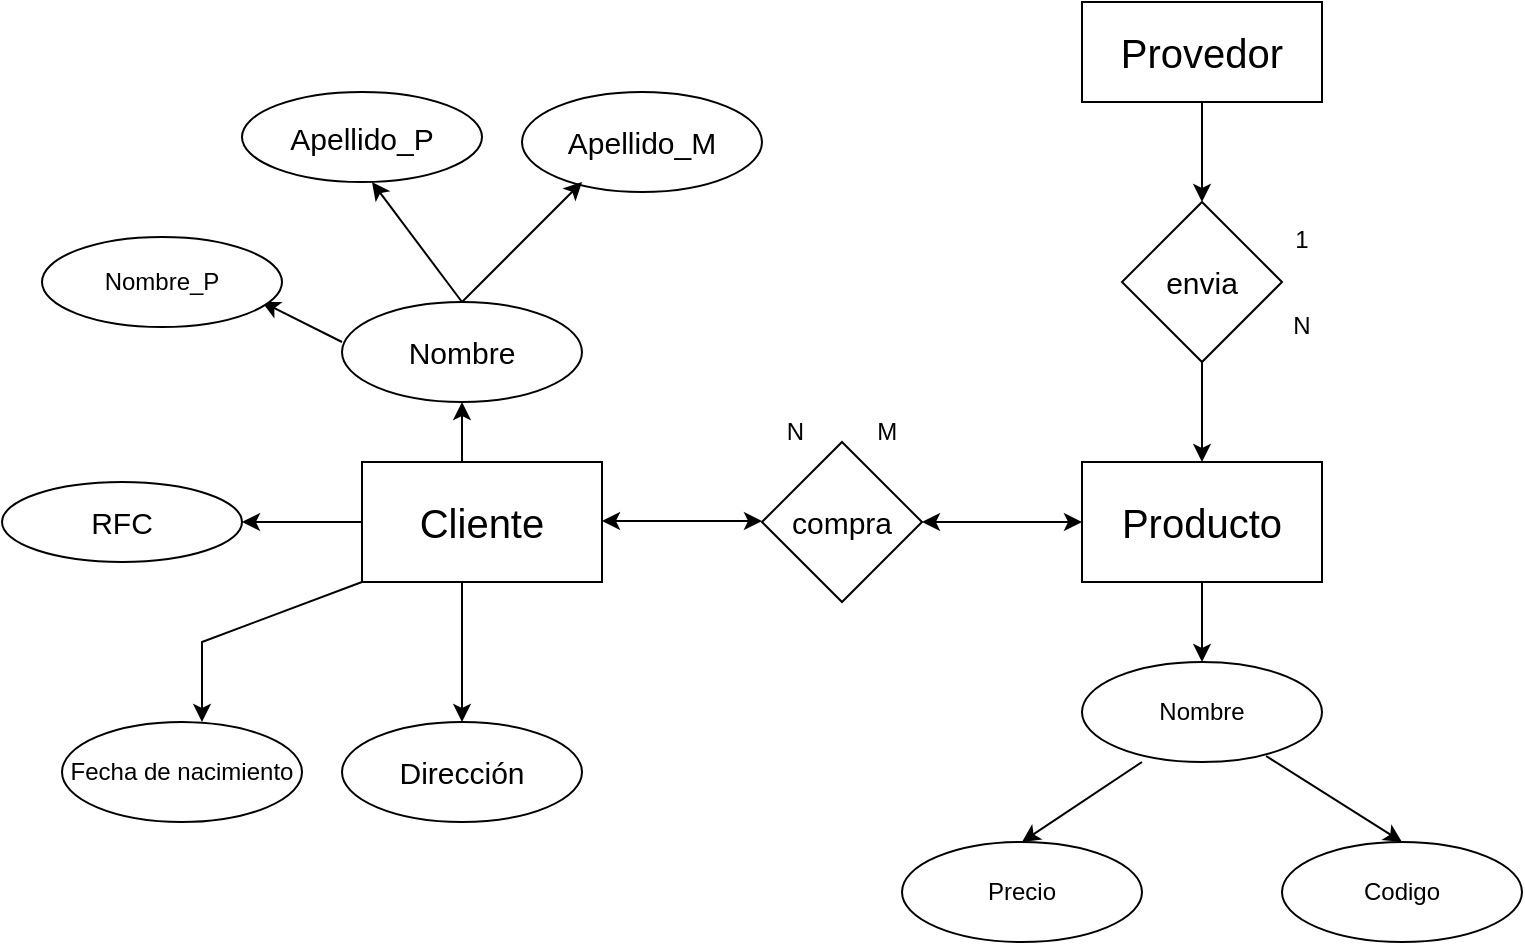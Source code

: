 <mxfile version="21.6.9" type="github">
  <diagram name="Página-1" id="UXr0uqHxn9h52GKA3z9I">
    <mxGraphModel dx="1434" dy="790" grid="1" gridSize="10" guides="1" tooltips="1" connect="1" arrows="1" fold="1" page="1" pageScale="1" pageWidth="827" pageHeight="1169" math="0" shadow="0">
      <root>
        <mxCell id="0" />
        <mxCell id="1" parent="0" />
        <mxCell id="mal3xLpljSI3LZqeetT--2" value="&lt;font style=&quot;font-size: 20px;&quot;&gt;Cliente&lt;/font&gt;" style="rounded=0;whiteSpace=wrap;html=1;" parent="1" vertex="1">
          <mxGeometry x="190" y="270" width="120" height="60" as="geometry" />
        </mxCell>
        <mxCell id="mal3xLpljSI3LZqeetT--4" value="&lt;span style=&quot;font-size: 15px;&quot;&gt;compra&lt;/span&gt;" style="rhombus;whiteSpace=wrap;html=1;" parent="1" vertex="1">
          <mxGeometry x="390" y="260" width="80" height="80" as="geometry" />
        </mxCell>
        <mxCell id="mal3xLpljSI3LZqeetT--5" value="" style="endArrow=classic;startArrow=classic;html=1;rounded=0;entryX=0;entryY=0.5;entryDx=0;entryDy=0;" parent="1" edge="1">
          <mxGeometry width="50" height="50" relative="1" as="geometry">
            <mxPoint x="310" y="299.5" as="sourcePoint" />
            <mxPoint x="390" y="299.5" as="targetPoint" />
          </mxGeometry>
        </mxCell>
        <mxCell id="mal3xLpljSI3LZqeetT--6" value="" style="endArrow=classic;startArrow=classic;html=1;rounded=0;entryX=0;entryY=0.5;entryDx=0;entryDy=0;" parent="1" edge="1">
          <mxGeometry width="50" height="50" relative="1" as="geometry">
            <mxPoint x="470" y="300" as="sourcePoint" />
            <mxPoint x="550" y="300" as="targetPoint" />
          </mxGeometry>
        </mxCell>
        <mxCell id="mal3xLpljSI3LZqeetT--7" value="&lt;span style=&quot;font-size: 20px;&quot;&gt;Producto&lt;/span&gt;" style="rounded=0;whiteSpace=wrap;html=1;" parent="1" vertex="1">
          <mxGeometry x="550" y="270" width="120" height="60" as="geometry" />
        </mxCell>
        <mxCell id="EY8pLNaC4EtLznsLtRd5-4" value="&lt;font style=&quot;font-size: 20px;&quot;&gt;Provedor&lt;/font&gt;" style="rounded=0;whiteSpace=wrap;html=1;" vertex="1" parent="1">
          <mxGeometry x="550" y="40" width="120" height="50" as="geometry" />
        </mxCell>
        <mxCell id="EY8pLNaC4EtLznsLtRd5-6" value="N&amp;nbsp; &amp;nbsp; &amp;nbsp; &amp;nbsp; &amp;nbsp; &amp;nbsp;M" style="text;strokeColor=none;align=center;fillColor=none;html=1;verticalAlign=middle;whiteSpace=wrap;rounded=0;" vertex="1" parent="1">
          <mxGeometry x="400" y="240" width="60" height="30" as="geometry" />
        </mxCell>
        <mxCell id="EY8pLNaC4EtLznsLtRd5-7" value="&lt;font style=&quot;font-size: 15px;&quot;&gt;envia&lt;/font&gt;" style="rhombus;whiteSpace=wrap;html=1;" vertex="1" parent="1">
          <mxGeometry x="570" y="140" width="80" height="80" as="geometry" />
        </mxCell>
        <mxCell id="EY8pLNaC4EtLznsLtRd5-9" value="" style="endArrow=classic;html=1;rounded=0;entryX=0.5;entryY=0;entryDx=0;entryDy=0;" edge="1" parent="1" target="EY8pLNaC4EtLznsLtRd5-7">
          <mxGeometry width="50" height="50" relative="1" as="geometry">
            <mxPoint x="610" y="90" as="sourcePoint" />
            <mxPoint x="660" y="40" as="targetPoint" />
          </mxGeometry>
        </mxCell>
        <mxCell id="EY8pLNaC4EtLznsLtRd5-11" value="" style="endArrow=classic;html=1;rounded=0;entryX=0.5;entryY=0;entryDx=0;entryDy=0;" edge="1" parent="1" target="mal3xLpljSI3LZqeetT--7">
          <mxGeometry width="50" height="50" relative="1" as="geometry">
            <mxPoint x="610" y="220" as="sourcePoint" />
            <mxPoint x="660" y="170" as="targetPoint" />
          </mxGeometry>
        </mxCell>
        <mxCell id="EY8pLNaC4EtLznsLtRd5-12" value="1&lt;br&gt;&lt;br&gt;&lt;br&gt;N" style="text;strokeColor=none;align=center;fillColor=none;html=1;verticalAlign=middle;whiteSpace=wrap;rounded=0;" vertex="1" parent="1">
          <mxGeometry x="630" y="165" width="60" height="30" as="geometry" />
        </mxCell>
        <mxCell id="EY8pLNaC4EtLznsLtRd5-13" value="" style="endArrow=classic;html=1;rounded=0;" edge="1" parent="1">
          <mxGeometry width="50" height="50" relative="1" as="geometry">
            <mxPoint x="240" y="270" as="sourcePoint" />
            <mxPoint x="240" y="240" as="targetPoint" />
          </mxGeometry>
        </mxCell>
        <mxCell id="EY8pLNaC4EtLznsLtRd5-14" value="" style="endArrow=classic;html=1;rounded=0;" edge="1" parent="1">
          <mxGeometry width="50" height="50" relative="1" as="geometry">
            <mxPoint x="240" y="330" as="sourcePoint" />
            <mxPoint x="240" y="400" as="targetPoint" />
          </mxGeometry>
        </mxCell>
        <mxCell id="EY8pLNaC4EtLznsLtRd5-15" value="" style="endArrow=classic;html=1;rounded=0;" edge="1" parent="1">
          <mxGeometry width="50" height="50" relative="1" as="geometry">
            <mxPoint x="190" y="300" as="sourcePoint" />
            <mxPoint x="130" y="300" as="targetPoint" />
          </mxGeometry>
        </mxCell>
        <mxCell id="EY8pLNaC4EtLznsLtRd5-16" value="&lt;font style=&quot;font-size: 15px;&quot;&gt;Nombre&lt;/font&gt;" style="ellipse;whiteSpace=wrap;html=1;" vertex="1" parent="1">
          <mxGeometry x="180" y="190" width="120" height="50" as="geometry" />
        </mxCell>
        <mxCell id="EY8pLNaC4EtLznsLtRd5-17" value="&lt;font style=&quot;font-size: 15px;&quot;&gt;Apellido_M&lt;/font&gt;" style="ellipse;whiteSpace=wrap;html=1;" vertex="1" parent="1">
          <mxGeometry x="270" y="85" width="120" height="50" as="geometry" />
        </mxCell>
        <mxCell id="EY8pLNaC4EtLznsLtRd5-20" value="&lt;font style=&quot;font-size: 15px;&quot;&gt;RFC&lt;/font&gt;" style="ellipse;whiteSpace=wrap;html=1;" vertex="1" parent="1">
          <mxGeometry x="10" y="280" width="120" height="40" as="geometry" />
        </mxCell>
        <mxCell id="EY8pLNaC4EtLznsLtRd5-21" value="&lt;font style=&quot;font-size: 15px;&quot;&gt;Dirección&lt;/font&gt;" style="ellipse;whiteSpace=wrap;html=1;" vertex="1" parent="1">
          <mxGeometry x="180" y="400" width="120" height="50" as="geometry" />
        </mxCell>
        <mxCell id="EY8pLNaC4EtLznsLtRd5-24" value="" style="endArrow=classic;html=1;rounded=0;" edge="1" parent="1">
          <mxGeometry width="50" height="50" relative="1" as="geometry">
            <mxPoint x="190" y="330" as="sourcePoint" />
            <mxPoint x="110" y="400" as="targetPoint" />
            <Array as="points">
              <mxPoint x="110" y="360" />
            </Array>
          </mxGeometry>
        </mxCell>
        <mxCell id="EY8pLNaC4EtLznsLtRd5-25" value="Fecha de nacimiento" style="ellipse;whiteSpace=wrap;html=1;" vertex="1" parent="1">
          <mxGeometry x="40" y="400" width="120" height="50" as="geometry" />
        </mxCell>
        <mxCell id="EY8pLNaC4EtLznsLtRd5-26" value="Nombre" style="ellipse;whiteSpace=wrap;html=1;" vertex="1" parent="1">
          <mxGeometry x="550" y="370" width="120" height="50" as="geometry" />
        </mxCell>
        <mxCell id="EY8pLNaC4EtLznsLtRd5-27" value="Precio" style="ellipse;whiteSpace=wrap;html=1;" vertex="1" parent="1">
          <mxGeometry x="460" y="460" width="120" height="50" as="geometry" />
        </mxCell>
        <mxCell id="EY8pLNaC4EtLznsLtRd5-28" value="Codigo" style="ellipse;whiteSpace=wrap;html=1;" vertex="1" parent="1">
          <mxGeometry x="650" y="460" width="120" height="50" as="geometry" />
        </mxCell>
        <mxCell id="EY8pLNaC4EtLznsLtRd5-29" value="" style="endArrow=classic;html=1;rounded=0;entryX=0.5;entryY=0;entryDx=0;entryDy=0;" edge="1" parent="1" target="EY8pLNaC4EtLznsLtRd5-26">
          <mxGeometry width="50" height="50" relative="1" as="geometry">
            <mxPoint x="610" y="330" as="sourcePoint" />
            <mxPoint x="660" y="280" as="targetPoint" />
          </mxGeometry>
        </mxCell>
        <mxCell id="EY8pLNaC4EtLznsLtRd5-30" value="" style="endArrow=classic;html=1;rounded=0;entryX=0.5;entryY=0;entryDx=0;entryDy=0;" edge="1" parent="1" target="EY8pLNaC4EtLznsLtRd5-27">
          <mxGeometry width="50" height="50" relative="1" as="geometry">
            <mxPoint x="580" y="420" as="sourcePoint" />
            <mxPoint x="630" y="370" as="targetPoint" />
          </mxGeometry>
        </mxCell>
        <mxCell id="EY8pLNaC4EtLznsLtRd5-31" value="" style="endArrow=classic;html=1;rounded=0;entryX=0.5;entryY=0;entryDx=0;entryDy=0;exitX=0.767;exitY=0.94;exitDx=0;exitDy=0;exitPerimeter=0;" edge="1" parent="1" source="EY8pLNaC4EtLznsLtRd5-26" target="EY8pLNaC4EtLznsLtRd5-28">
          <mxGeometry width="50" height="50" relative="1" as="geometry">
            <mxPoint x="640" y="420" as="sourcePoint" />
            <mxPoint x="690" y="370" as="targetPoint" />
          </mxGeometry>
        </mxCell>
        <mxCell id="EY8pLNaC4EtLznsLtRd5-32" value="" style="endArrow=classic;html=1;rounded=0;entryX=0.5;entryY=1;entryDx=0;entryDy=0;" edge="1" parent="1">
          <mxGeometry width="50" height="50" relative="1" as="geometry">
            <mxPoint x="240" y="190" as="sourcePoint" />
            <mxPoint x="300" y="130" as="targetPoint" />
          </mxGeometry>
        </mxCell>
        <mxCell id="EY8pLNaC4EtLznsLtRd5-33" value="&lt;font style=&quot;font-size: 15px;&quot;&gt;Apellido_P&lt;/font&gt;" style="ellipse;whiteSpace=wrap;html=1;" vertex="1" parent="1">
          <mxGeometry x="130" y="85" width="120" height="45" as="geometry" />
        </mxCell>
        <mxCell id="EY8pLNaC4EtLznsLtRd5-34" value="" style="endArrow=classic;html=1;rounded=0;entryX=0.5;entryY=1;entryDx=0;entryDy=0;" edge="1" parent="1">
          <mxGeometry width="50" height="50" relative="1" as="geometry">
            <mxPoint x="240" y="190" as="sourcePoint" />
            <mxPoint x="195" y="130" as="targetPoint" />
          </mxGeometry>
        </mxCell>
        <mxCell id="EY8pLNaC4EtLznsLtRd5-35" value="" style="endArrow=classic;html=1;rounded=0;" edge="1" parent="1">
          <mxGeometry width="50" height="50" relative="1" as="geometry">
            <mxPoint x="180" y="210" as="sourcePoint" />
            <mxPoint x="140" y="190" as="targetPoint" />
          </mxGeometry>
        </mxCell>
        <mxCell id="EY8pLNaC4EtLznsLtRd5-36" value="Nombre_P" style="ellipse;whiteSpace=wrap;html=1;" vertex="1" parent="1">
          <mxGeometry x="30" y="157.5" width="120" height="45" as="geometry" />
        </mxCell>
      </root>
    </mxGraphModel>
  </diagram>
</mxfile>
